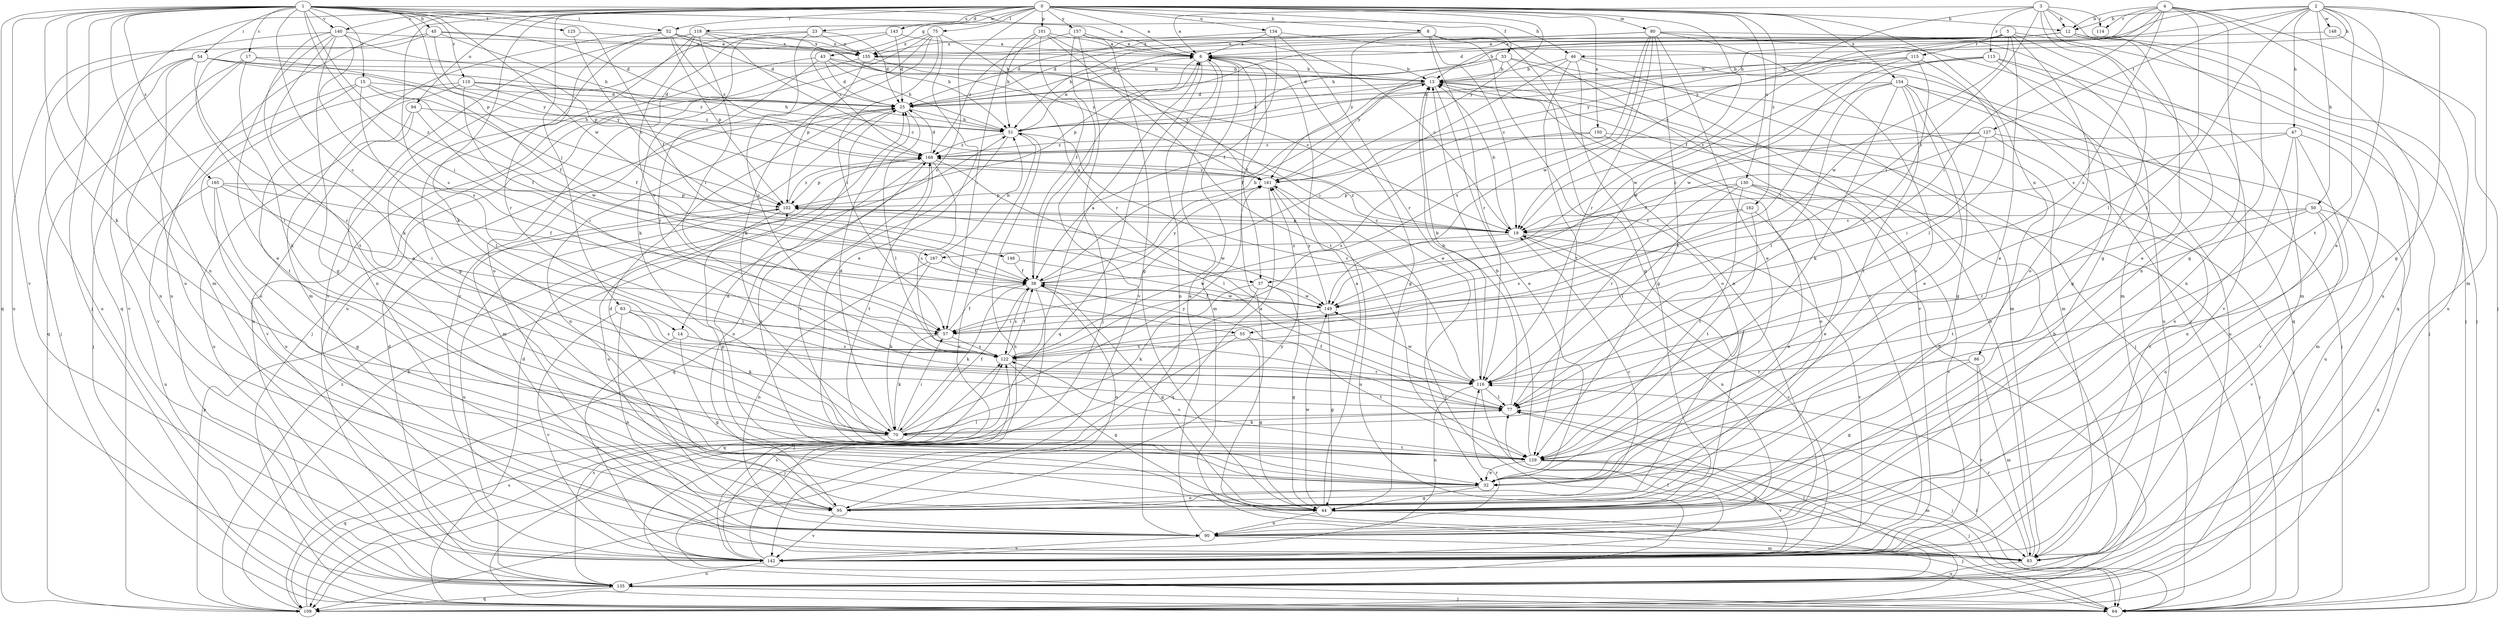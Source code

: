 strict digraph  {
0;
1;
2;
3;
4;
5;
6;
8;
12;
13;
14;
15;
17;
19;
23;
25;
32;
33;
37;
38;
43;
44;
45;
46;
47;
50;
51;
52;
54;
55;
57;
63;
64;
70;
75;
77;
80;
83;
86;
90;
94;
95;
101;
102;
109;
110;
113;
114;
115;
116;
118;
122;
125;
127;
129;
130;
134;
135;
140;
142;
143;
146;
148;
149;
150;
154;
155;
157;
161;
162;
165;
167;
168;
0 -> 6  [label=a];
0 -> 8  [label=b];
0 -> 12  [label=b];
0 -> 14  [label=c];
0 -> 23  [label=d];
0 -> 33  [label=f];
0 -> 37  [label=f];
0 -> 43  [label=g];
0 -> 52  [label=i];
0 -> 63  [label=j];
0 -> 70  [label=k];
0 -> 75  [label=l];
0 -> 80  [label=m];
0 -> 86  [label=n];
0 -> 94  [label=o];
0 -> 101  [label=p];
0 -> 109  [label=q];
0 -> 118  [label=s];
0 -> 122  [label=s];
0 -> 130  [label=u];
0 -> 134  [label=u];
0 -> 135  [label=u];
0 -> 140  [label=v];
0 -> 143  [label=w];
0 -> 150  [label=x];
0 -> 154  [label=x];
0 -> 157  [label=y];
0 -> 161  [label=y];
0 -> 162  [label=z];
1 -> 6  [label=a];
1 -> 14  [label=c];
1 -> 15  [label=c];
1 -> 17  [label=c];
1 -> 37  [label=f];
1 -> 45  [label=h];
1 -> 46  [label=h];
1 -> 52  [label=i];
1 -> 54  [label=i];
1 -> 55  [label=i];
1 -> 64  [label=j];
1 -> 70  [label=k];
1 -> 83  [label=m];
1 -> 90  [label=n];
1 -> 102  [label=p];
1 -> 109  [label=q];
1 -> 110  [label=r];
1 -> 125  [label=t];
1 -> 140  [label=v];
1 -> 142  [label=v];
1 -> 146  [label=w];
1 -> 165  [label=z];
1 -> 167  [label=z];
2 -> 12  [label=b];
2 -> 25  [label=d];
2 -> 32  [label=e];
2 -> 44  [label=g];
2 -> 46  [label=h];
2 -> 47  [label=h];
2 -> 50  [label=h];
2 -> 51  [label=h];
2 -> 77  [label=l];
2 -> 83  [label=m];
2 -> 127  [label=t];
2 -> 129  [label=t];
2 -> 148  [label=w];
3 -> 6  [label=a];
3 -> 12  [label=b];
3 -> 19  [label=c];
3 -> 44  [label=g];
3 -> 55  [label=i];
3 -> 90  [label=n];
3 -> 109  [label=q];
3 -> 113  [label=r];
3 -> 114  [label=r];
4 -> 12  [label=b];
4 -> 44  [label=g];
4 -> 51  [label=h];
4 -> 57  [label=i];
4 -> 64  [label=j];
4 -> 77  [label=l];
4 -> 114  [label=r];
4 -> 122  [label=s];
4 -> 135  [label=u];
4 -> 161  [label=y];
5 -> 6  [label=a];
5 -> 25  [label=d];
5 -> 32  [label=e];
5 -> 64  [label=j];
5 -> 83  [label=m];
5 -> 95  [label=o];
5 -> 115  [label=r];
5 -> 149  [label=w];
5 -> 161  [label=y];
6 -> 13  [label=b];
6 -> 37  [label=f];
6 -> 44  [label=g];
6 -> 83  [label=m];
6 -> 90  [label=n];
6 -> 102  [label=p];
6 -> 109  [label=q];
8 -> 19  [label=c];
8 -> 44  [label=g];
8 -> 51  [label=h];
8 -> 90  [label=n];
8 -> 116  [label=r];
8 -> 142  [label=v];
8 -> 155  [label=x];
8 -> 161  [label=y];
12 -> 6  [label=a];
12 -> 13  [label=b];
12 -> 32  [label=e];
12 -> 51  [label=h];
12 -> 64  [label=j];
12 -> 90  [label=n];
13 -> 25  [label=d];
13 -> 32  [label=e];
13 -> 38  [label=f];
13 -> 51  [label=h];
13 -> 64  [label=j];
14 -> 44  [label=g];
14 -> 122  [label=s];
14 -> 142  [label=v];
15 -> 25  [label=d];
15 -> 38  [label=f];
15 -> 64  [label=j];
15 -> 77  [label=l];
15 -> 95  [label=o];
15 -> 149  [label=w];
17 -> 13  [label=b];
17 -> 70  [label=k];
17 -> 90  [label=n];
17 -> 109  [label=q];
17 -> 161  [label=y];
19 -> 13  [label=b];
19 -> 90  [label=n];
19 -> 102  [label=p];
19 -> 142  [label=v];
19 -> 167  [label=z];
19 -> 168  [label=z];
23 -> 25  [label=d];
23 -> 95  [label=o];
23 -> 122  [label=s];
23 -> 142  [label=v];
23 -> 155  [label=x];
25 -> 51  [label=h];
25 -> 77  [label=l];
25 -> 83  [label=m];
25 -> 90  [label=n];
32 -> 25  [label=d];
32 -> 44  [label=g];
32 -> 95  [label=o];
32 -> 102  [label=p];
32 -> 168  [label=z];
33 -> 13  [label=b];
33 -> 25  [label=d];
33 -> 83  [label=m];
33 -> 95  [label=o];
33 -> 142  [label=v];
33 -> 161  [label=y];
37 -> 44  [label=g];
37 -> 70  [label=k];
37 -> 109  [label=q];
37 -> 149  [label=w];
38 -> 6  [label=a];
38 -> 13  [label=b];
38 -> 44  [label=g];
38 -> 64  [label=j];
38 -> 70  [label=k];
38 -> 95  [label=o];
38 -> 122  [label=s];
38 -> 149  [label=w];
38 -> 161  [label=y];
43 -> 13  [label=b];
43 -> 19  [label=c];
43 -> 25  [label=d];
43 -> 51  [label=h];
43 -> 116  [label=r];
43 -> 135  [label=u];
44 -> 6  [label=a];
44 -> 64  [label=j];
44 -> 90  [label=n];
44 -> 149  [label=w];
45 -> 6  [label=a];
45 -> 25  [label=d];
45 -> 51  [label=h];
45 -> 77  [label=l];
45 -> 135  [label=u];
45 -> 161  [label=y];
46 -> 13  [label=b];
46 -> 44  [label=g];
46 -> 57  [label=i];
46 -> 83  [label=m];
46 -> 129  [label=t];
46 -> 135  [label=u];
47 -> 19  [label=c];
47 -> 83  [label=m];
47 -> 90  [label=n];
47 -> 95  [label=o];
47 -> 142  [label=v];
47 -> 168  [label=z];
50 -> 19  [label=c];
50 -> 90  [label=n];
50 -> 109  [label=q];
50 -> 116  [label=r];
50 -> 129  [label=t];
50 -> 142  [label=v];
51 -> 6  [label=a];
51 -> 109  [label=q];
51 -> 116  [label=r];
51 -> 142  [label=v];
51 -> 168  [label=z];
52 -> 25  [label=d];
52 -> 83  [label=m];
52 -> 102  [label=p];
52 -> 116  [label=r];
52 -> 155  [label=x];
52 -> 161  [label=y];
52 -> 168  [label=z];
54 -> 13  [label=b];
54 -> 38  [label=f];
54 -> 64  [label=j];
54 -> 95  [label=o];
54 -> 116  [label=r];
54 -> 142  [label=v];
54 -> 168  [label=z];
55 -> 44  [label=g];
55 -> 64  [label=j];
55 -> 122  [label=s];
55 -> 129  [label=t];
57 -> 38  [label=f];
57 -> 70  [label=k];
57 -> 122  [label=s];
63 -> 57  [label=i];
63 -> 70  [label=k];
63 -> 90  [label=n];
63 -> 122  [label=s];
63 -> 142  [label=v];
64 -> 25  [label=d];
64 -> 77  [label=l];
64 -> 161  [label=y];
70 -> 25  [label=d];
70 -> 38  [label=f];
70 -> 57  [label=i];
70 -> 77  [label=l];
70 -> 109  [label=q];
70 -> 129  [label=t];
70 -> 161  [label=y];
75 -> 32  [label=e];
75 -> 57  [label=i];
75 -> 70  [label=k];
75 -> 116  [label=r];
75 -> 135  [label=u];
75 -> 142  [label=v];
75 -> 155  [label=x];
77 -> 13  [label=b];
77 -> 38  [label=f];
77 -> 64  [label=j];
77 -> 70  [label=k];
80 -> 25  [label=d];
80 -> 32  [label=e];
80 -> 83  [label=m];
80 -> 95  [label=o];
80 -> 109  [label=q];
80 -> 116  [label=r];
80 -> 122  [label=s];
80 -> 129  [label=t];
80 -> 149  [label=w];
80 -> 155  [label=x];
83 -> 6  [label=a];
83 -> 13  [label=b];
83 -> 116  [label=r];
83 -> 135  [label=u];
86 -> 44  [label=g];
86 -> 83  [label=m];
86 -> 116  [label=r];
86 -> 142  [label=v];
90 -> 6  [label=a];
90 -> 83  [label=m];
90 -> 142  [label=v];
94 -> 51  [label=h];
94 -> 57  [label=i];
94 -> 135  [label=u];
94 -> 142  [label=v];
95 -> 19  [label=c];
95 -> 25  [label=d];
95 -> 142  [label=v];
95 -> 161  [label=y];
101 -> 6  [label=a];
101 -> 32  [label=e];
101 -> 38  [label=f];
101 -> 51  [label=h];
101 -> 57  [label=i];
101 -> 129  [label=t];
102 -> 19  [label=c];
102 -> 95  [label=o];
102 -> 135  [label=u];
102 -> 149  [label=w];
102 -> 168  [label=z];
109 -> 13  [label=b];
109 -> 51  [label=h];
109 -> 102  [label=p];
109 -> 122  [label=s];
109 -> 168  [label=z];
110 -> 25  [label=d];
110 -> 38  [label=f];
110 -> 51  [label=h];
110 -> 129  [label=t];
110 -> 142  [label=v];
110 -> 168  [label=z];
113 -> 13  [label=b];
113 -> 44  [label=g];
113 -> 57  [label=i];
113 -> 64  [label=j];
113 -> 142  [label=v];
113 -> 149  [label=w];
115 -> 13  [label=b];
115 -> 19  [label=c];
115 -> 77  [label=l];
115 -> 116  [label=r];
115 -> 149  [label=w];
116 -> 13  [label=b];
116 -> 77  [label=l];
116 -> 90  [label=n];
116 -> 109  [label=q];
116 -> 149  [label=w];
118 -> 19  [label=c];
118 -> 32  [label=e];
118 -> 44  [label=g];
118 -> 51  [label=h];
118 -> 57  [label=i];
118 -> 90  [label=n];
118 -> 122  [label=s];
118 -> 155  [label=x];
122 -> 6  [label=a];
122 -> 38  [label=f];
122 -> 44  [label=g];
122 -> 116  [label=r];
125 -> 19  [label=c];
125 -> 155  [label=x];
127 -> 19  [label=c];
127 -> 38  [label=f];
127 -> 57  [label=i];
127 -> 135  [label=u];
127 -> 142  [label=v];
127 -> 168  [label=z];
129 -> 13  [label=b];
129 -> 32  [label=e];
129 -> 64  [label=j];
129 -> 83  [label=m];
129 -> 122  [label=s];
129 -> 142  [label=v];
129 -> 168  [label=z];
130 -> 32  [label=e];
130 -> 64  [label=j];
130 -> 77  [label=l];
130 -> 102  [label=p];
130 -> 116  [label=r];
130 -> 129  [label=t];
130 -> 142  [label=v];
134 -> 6  [label=a];
134 -> 25  [label=d];
134 -> 38  [label=f];
134 -> 64  [label=j];
134 -> 116  [label=r];
135 -> 13  [label=b];
135 -> 25  [label=d];
135 -> 64  [label=j];
135 -> 77  [label=l];
135 -> 109  [label=q];
135 -> 122  [label=s];
140 -> 32  [label=e];
140 -> 44  [label=g];
140 -> 70  [label=k];
140 -> 102  [label=p];
140 -> 122  [label=s];
140 -> 129  [label=t];
140 -> 135  [label=u];
140 -> 155  [label=x];
142 -> 19  [label=c];
142 -> 51  [label=h];
142 -> 77  [label=l];
142 -> 116  [label=r];
142 -> 122  [label=s];
142 -> 135  [label=u];
143 -> 6  [label=a];
143 -> 25  [label=d];
143 -> 70  [label=k];
143 -> 168  [label=z];
146 -> 38  [label=f];
146 -> 149  [label=w];
148 -> 135  [label=u];
148 -> 155  [label=x];
149 -> 38  [label=f];
149 -> 44  [label=g];
149 -> 57  [label=i];
149 -> 161  [label=y];
150 -> 64  [label=j];
150 -> 95  [label=o];
150 -> 122  [label=s];
150 -> 168  [label=z];
154 -> 25  [label=d];
154 -> 32  [label=e];
154 -> 44  [label=g];
154 -> 64  [label=j];
154 -> 70  [label=k];
154 -> 77  [label=l];
154 -> 129  [label=t];
154 -> 135  [label=u];
154 -> 149  [label=w];
155 -> 13  [label=b];
155 -> 64  [label=j];
155 -> 102  [label=p];
155 -> 161  [label=y];
157 -> 6  [label=a];
157 -> 19  [label=c];
157 -> 44  [label=g];
157 -> 64  [label=j];
157 -> 142  [label=v];
157 -> 168  [label=z];
161 -> 102  [label=p];
161 -> 109  [label=q];
161 -> 135  [label=u];
162 -> 19  [label=c];
162 -> 32  [label=e];
162 -> 122  [label=s];
162 -> 129  [label=t];
165 -> 38  [label=f];
165 -> 44  [label=g];
165 -> 57  [label=i];
165 -> 95  [label=o];
165 -> 102  [label=p];
165 -> 135  [label=u];
167 -> 38  [label=f];
167 -> 51  [label=h];
167 -> 70  [label=k];
167 -> 90  [label=n];
168 -> 25  [label=d];
168 -> 77  [label=l];
168 -> 95  [label=o];
168 -> 102  [label=p];
168 -> 122  [label=s];
168 -> 129  [label=t];
168 -> 161  [label=y];
}
